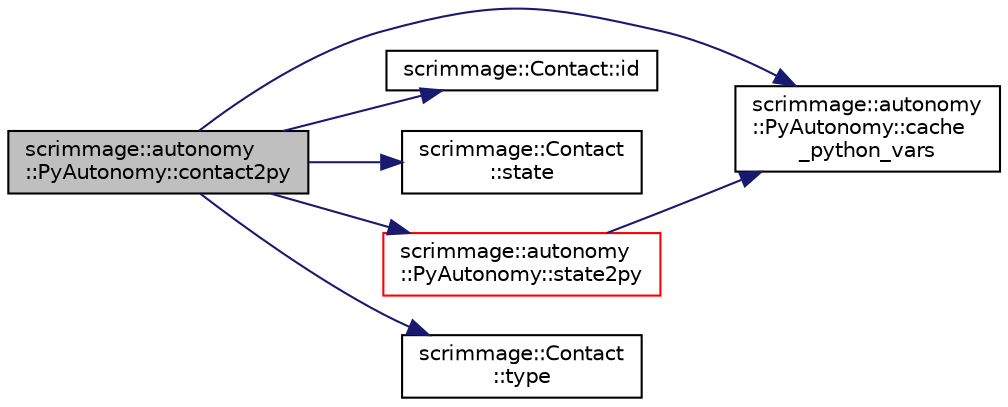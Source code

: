 digraph "scrimmage::autonomy::PyAutonomy::contact2py"
{
 // LATEX_PDF_SIZE
  edge [fontname="Helvetica",fontsize="10",labelfontname="Helvetica",labelfontsize="10"];
  node [fontname="Helvetica",fontsize="10",shape=record];
  rankdir="LR";
  Node1 [label="scrimmage::autonomy\l::PyAutonomy::contact2py",height=0.2,width=0.4,color="black", fillcolor="grey75", style="filled", fontcolor="black",tooltip=" "];
  Node1 -> Node2 [color="midnightblue",fontsize="10",style="solid",fontname="Helvetica"];
  Node2 [label="scrimmage::autonomy\l::PyAutonomy::cache\l_python_vars",height=0.2,width=0.4,color="black", fillcolor="white", style="filled",URL="$classscrimmage_1_1autonomy_1_1PyAutonomy.html#aea59ea9a71aba066cb66bacd9cf452a3",tooltip=" "];
  Node1 -> Node3 [color="midnightblue",fontsize="10",style="solid",fontname="Helvetica"];
  Node3 [label="scrimmage::Contact::id",height=0.2,width=0.4,color="black", fillcolor="white", style="filled",URL="$classscrimmage_1_1Contact.html#a9e8b2a2eb8ef0ed06acb2c3e0ed6bd92",tooltip=" "];
  Node1 -> Node4 [color="midnightblue",fontsize="10",style="solid",fontname="Helvetica"];
  Node4 [label="scrimmage::Contact\l::state",height=0.2,width=0.4,color="black", fillcolor="white", style="filled",URL="$classscrimmage_1_1Contact.html#a331dc861313314e0f3cf704ebdea9198",tooltip=" "];
  Node1 -> Node5 [color="midnightblue",fontsize="10",style="solid",fontname="Helvetica"];
  Node5 [label="scrimmage::autonomy\l::PyAutonomy::state2py",height=0.2,width=0.4,color="red", fillcolor="white", style="filled",URL="$classscrimmage_1_1autonomy_1_1PyAutonomy.html#aff6bc32d3fb26dc18242e919a1a5c773",tooltip=" "];
  Node5 -> Node2 [color="midnightblue",fontsize="10",style="solid",fontname="Helvetica"];
  Node1 -> Node7 [color="midnightblue",fontsize="10",style="solid",fontname="Helvetica"];
  Node7 [label="scrimmage::Contact\l::type",height=0.2,width=0.4,color="black", fillcolor="white", style="filled",URL="$classscrimmage_1_1Contact.html#a5a0679dfa9020d662094e5b275b1f5c5",tooltip=" "];
}
